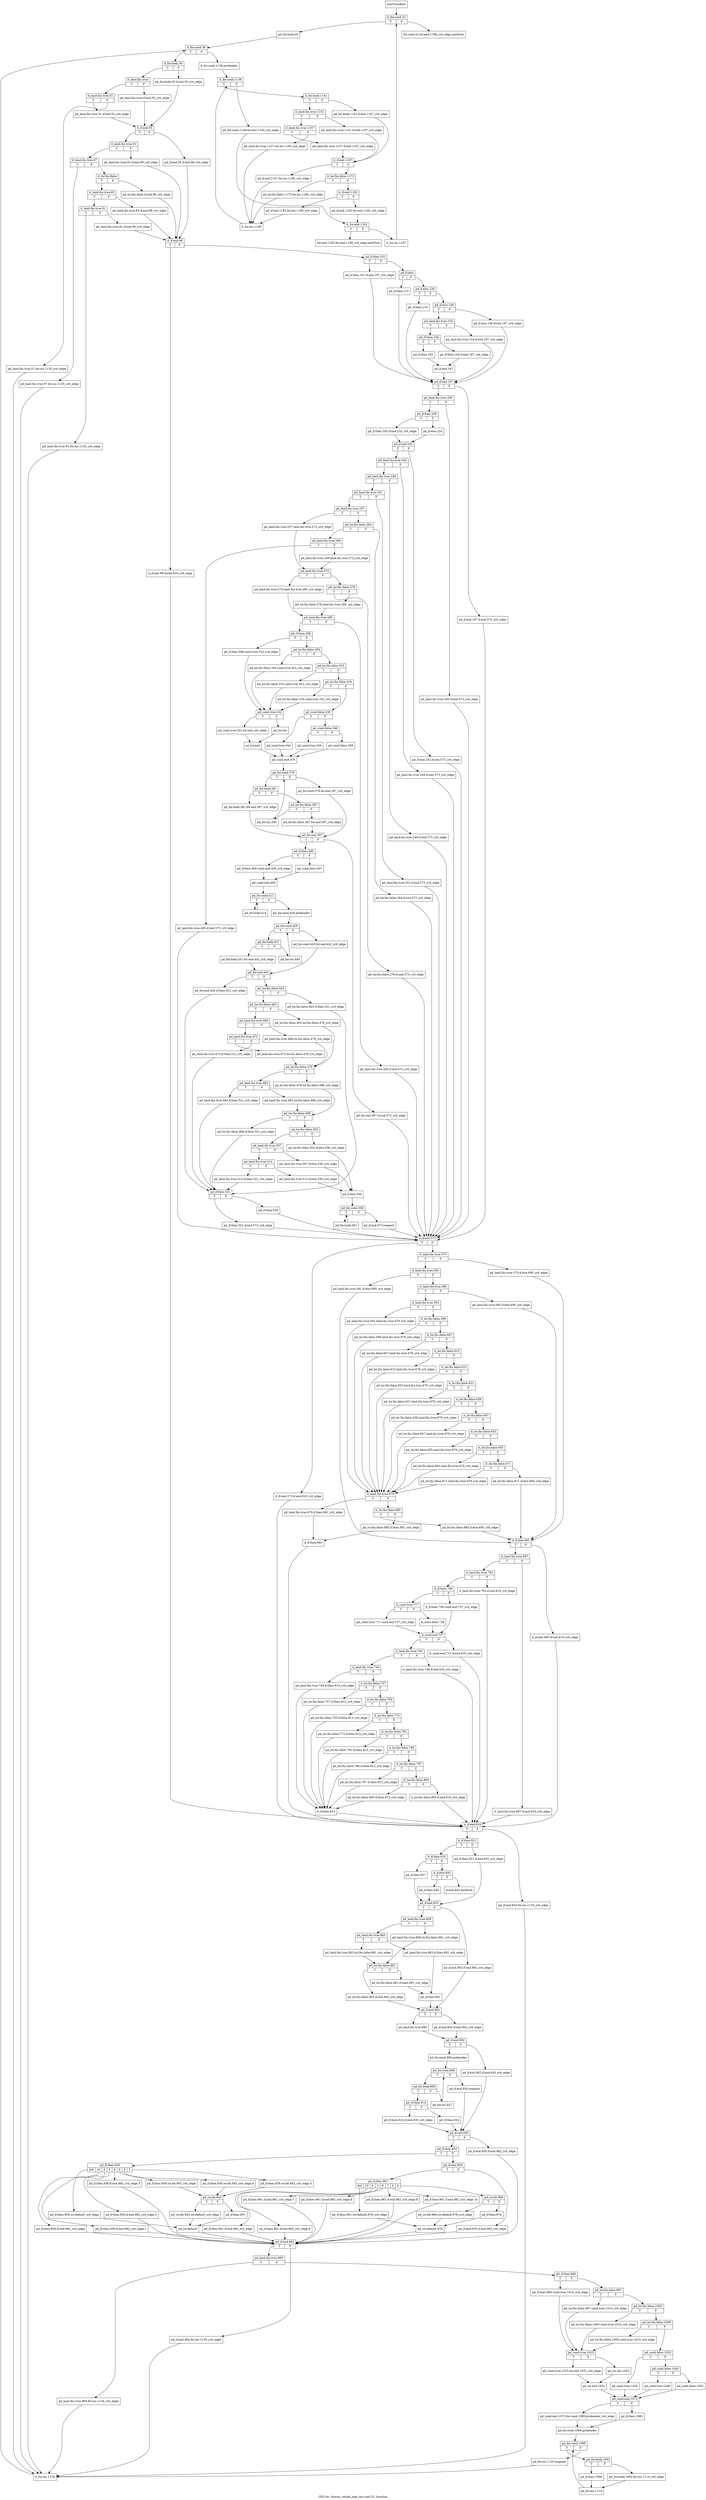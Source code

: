 digraph "CFG for 'choose_reload_regs_for.cond.32' function" {
	label="CFG for 'choose_reload_regs_for.cond.32' function";

	Node0xbece220 [shape=record,label="{newFuncRoot}"];
	Node0xbece220 -> Node0xbecf680;
	Node0xbece270 [shape=record,label="{for.cond.32.for.end.1198_crit_edge.exitStub}"];
	Node0xbecf5e0 [shape=record,label="{for.end.1192.for.end.1198_crit_edge.exitStub}"];
	Node0xbecf630 [shape=record,label="{if.else.852.exitStub}"];
	Node0xbecf680 [shape=record,label="{it_for.cond.32|{<s0>T|<s1>F}}"];
	Node0xbecf680:s0 -> Node0xbecf6d0;
	Node0xbecf680:s1 -> Node0xbece270;
	Node0xbecf6d0 [shape=record,label="{pd_for.body.35}"];
	Node0xbecf6d0 -> Node0xbecf720;
	Node0xbecf720 [shape=record,label="{it_for.cond.36|{<s0>T|<s1>F}}"];
	Node0xbecf720:s0 -> Node0xbecfdb0;
	Node0xbecf720:s1 -> Node0xbecf770;
	Node0xbecf770 [shape=record,label="{it_for.cond.1138.preheader}"];
	Node0xbecf770 -> Node0xbecf7c0;
	Node0xbecf7c0 [shape=record,label="{it_for.cond.1138|{<s0>T|<s1>F}}"];
	Node0xbecf7c0:s0 -> Node0xbecf860;
	Node0xbecf7c0:s1 -> Node0xbecf810;
	Node0xbecf810 [shape=record,label="{pd_for.cond.1138.for.end.1192_crit_edge}"];
	Node0xbecf810 -> Node0xbecfbd0;
	Node0xbecf860 [shape=record,label="{it_for.body.1141|{<s0>T|<s1>F}}"];
	Node0xbecf860:s0 -> Node0xbecf900;
	Node0xbecf860:s1 -> Node0xbecf8b0;
	Node0xbecf8b0 [shape=record,label="{pd_for.body.1141.if.end.1167_crit_edge}"];
	Node0xbecf8b0 -> Node0xbecfa90;
	Node0xbecf900 [shape=record,label="{it_land.lhs.true.1151|{<s0>T|<s1>F}}"];
	Node0xbecf900:s0 -> Node0xbecf9a0;
	Node0xbecf900:s1 -> Node0xbecf950;
	Node0xbecf950 [shape=record,label="{pd_land.lhs.true.1151.if.end.1167_crit_edge}"];
	Node0xbecf950 -> Node0xbecfa90;
	Node0xbecf9a0 [shape=record,label="{it_land.lhs.true.1157|{<s0>T|<s1>F}}"];
	Node0xbecf9a0:s0 -> Node0xbecfa40;
	Node0xbecf9a0:s1 -> Node0xbecf9f0;
	Node0xbecf9f0 [shape=record,label="{pd_land.lhs.true.1157.for.inc.1190_crit_edge}"];
	Node0xbecf9f0 -> Node0xbecfd60;
	Node0xbecfa40 [shape=record,label="{pd_land.lhs.true.1157.if.end.1167_crit_edge}"];
	Node0xbecfa40 -> Node0xbecfa90;
	Node0xbecfa90 [shape=record,label="{it_if.end.1167|{<s0>T|<s1>F}}"];
	Node0xbecfa90:s0 -> Node0xbecfd10;
	Node0xbecfa90:s1 -> Node0xbecfae0;
	Node0xbecfae0 [shape=record,label="{it_lor.lhs.false.1173|{<s0>T|<s1>F}}"];
	Node0xbecfae0:s0 -> Node0xbecfcc0;
	Node0xbecfae0:s1 -> Node0xbecfb30;
	Node0xbecfb30 [shape=record,label="{it_if.end.1182|{<s0>T|<s1>F}}"];
	Node0xbecfb30:s0 -> Node0xbecfc70;
	Node0xbecfb30:s1 -> Node0xbecfb80;
	Node0xbecfb80 [shape=record,label="{pd_if.end.1182.for.end.1192_crit_edge}"];
	Node0xbecfb80 -> Node0xbecfbd0;
	Node0xbecfbd0 [shape=record,label="{it_for.end.1192|{<s0>T|<s1>F}}"];
	Node0xbecfbd0:s0 -> Node0xbecf5e0;
	Node0xbecfbd0:s1 -> Node0xbecfc20;
	Node0xbecfc20 [shape=record,label="{it_for.inc.1197}"];
	Node0xbecfc20 -> Node0xbecf680;
	Node0xbecfc70 [shape=record,label="{pd_if.end.1182.for.inc.1190_crit_edge}"];
	Node0xbecfc70 -> Node0xbecfd60;
	Node0xbecfcc0 [shape=record,label="{pd_lor.lhs.false.1173.for.inc.1190_crit_edge}"];
	Node0xbecfcc0 -> Node0xbecfd60;
	Node0xbecfd10 [shape=record,label="{pd_if.end.1167.for.inc.1190_crit_edge}"];
	Node0xbecfd10 -> Node0xbecfd60;
	Node0xbecfd60 [shape=record,label="{it_for.inc.1190}"];
	Node0xbecfd60 -> Node0xbecf7c0;
	Node0xbecfdb0 [shape=record,label="{it_for.body.39|{<s0>T|<s1>F}}"];
	Node0xbecfdb0:s0 -> Node0xbecfe50;
	Node0xbecfdb0:s1 -> Node0xbecfe00;
	Node0xbecfe00 [shape=record,label="{pd_for.body.39.if.end.55_crit_edge}"];
	Node0xbecfe00 -> Node0xbecffe0;
	Node0xbecfe50 [shape=record,label="{it_land.lhs.true|{<s0>T|<s1>F}}"];
	Node0xbecfe50:s0 -> Node0xbecfef0;
	Node0xbecfe50:s1 -> Node0xbecfea0;
	Node0xbecfea0 [shape=record,label="{pd_land.lhs.true.if.end.55_crit_edge}"];
	Node0xbecfea0 -> Node0xbecffe0;
	Node0xbecfef0 [shape=record,label="{it_land.lhs.true.51|{<s0>T|<s1>F}}"];
	Node0xbecfef0:s0 -> Node0xbecff90;
	Node0xbecfef0:s1 -> Node0xbecff40;
	Node0xbecff40 [shape=record,label="{pd_land.lhs.true.51.for.inc.1135_crit_edge}"];
	Node0xbecff40 -> Node0xbed5b20;
	Node0xbecff90 [shape=record,label="{pd_land.lhs.true.51.if.end.55_crit_edge}"];
	Node0xbecff90 -> Node0xbecffe0;
	Node0xbecffe0 [shape=record,label="{it_if.end.55|{<s0>T|<s1>F}}"];
	Node0xbecffe0:s0 -> Node0xbed0080;
	Node0xbecffe0:s1 -> Node0xbed0030;
	Node0xbed0030 [shape=record,label="{pd_if.end.55.if.end.99_crit_edge}"];
	Node0xbed0030 -> Node0xbed0350;
	Node0xbed0080 [shape=record,label="{it_land.lhs.true.61|{<s0>T|<s1>F}}"];
	Node0xbed0080:s0 -> Node0xbed0120;
	Node0xbed0080:s1 -> Node0xbed00d0;
	Node0xbed00d0 [shape=record,label="{pd_land.lhs.true.61.if.end.99_crit_edge}"];
	Node0xbed00d0 -> Node0xbed0350;
	Node0xbed0120 [shape=record,label="{it_land.lhs.true.67|{<s0>T|<s1>F}}"];
	Node0xbed0120:s0 -> Node0xbed5ad0;
	Node0xbed0120:s1 -> Node0xbed0170;
	Node0xbed0170 [shape=record,label="{it_lor.lhs.false|{<s0>T|<s1>F}}"];
	Node0xbed0170:s0 -> Node0xbed0210;
	Node0xbed0170:s1 -> Node0xbed01c0;
	Node0xbed01c0 [shape=record,label="{pd_lor.lhs.false.if.end.99_crit_edge}"];
	Node0xbed01c0 -> Node0xbed0350;
	Node0xbed0210 [shape=record,label="{it_land.lhs.true.83|{<s0>T|<s1>F}}"];
	Node0xbed0210:s0 -> Node0xbed02b0;
	Node0xbed0210:s1 -> Node0xbed0260;
	Node0xbed0260 [shape=record,label="{pd_land.lhs.true.83.if.end.99_crit_edge}"];
	Node0xbed0260 -> Node0xbed0350;
	Node0xbed02b0 [shape=record,label="{it_land.lhs.true.91|{<s0>T|<s1>F}}"];
	Node0xbed02b0:s0 -> Node0xbed5a80;
	Node0xbed02b0:s1 -> Node0xbed0300;
	Node0xbed0300 [shape=record,label="{pd_land.lhs.true.91.if.end.99_crit_edge}"];
	Node0xbed0300 -> Node0xbed0350;
	Node0xbed0350 [shape=record,label="{it_if.end.99|{<s0>T|<s1>F}}"];
	Node0xbed0350:s0 -> Node0xbed3d20;
	Node0xbed0350:s1 -> Node0xbed03a0;
	Node0xbed03a0 [shape=record,label="{pd_if.then.101|{<s0>T|<s1>F}}"];
	Node0xbed03a0:s0 -> Node0xbed07b0;
	Node0xbed03a0:s1 -> Node0xbed03f0;
	Node0xbed03f0 [shape=record,label="{pd_if.else|{<s0>T|<s1>F}}"];
	Node0xbed03f0:s0 -> Node0xbed0760;
	Node0xbed03f0:s1 -> Node0xbed0440;
	Node0xbed0440 [shape=record,label="{pd_if.else.126|{<s0>T|<s1>F}}"];
	Node0xbed0440:s0 -> Node0xbed0710;
	Node0xbed0440:s1 -> Node0xbed0490;
	Node0xbed0490 [shape=record,label="{pd_if.else.146|{<s0>T|<s1>F}}"];
	Node0xbed0490:s0 -> Node0xbed0530;
	Node0xbed0490:s1 -> Node0xbed04e0;
	Node0xbed04e0 [shape=record,label="{pd_if.else.146.if.end.197_crit_edge}"];
	Node0xbed04e0 -> Node0xbed0800;
	Node0xbed0530 [shape=record,label="{pd_land.lhs.true.154|{<s0>T|<s1>F}}"];
	Node0xbed0530:s0 -> Node0xbed05d0;
	Node0xbed0530:s1 -> Node0xbed0580;
	Node0xbed0580 [shape=record,label="{pd_land.lhs.true.154.if.end.197_crit_edge}"];
	Node0xbed0580 -> Node0xbed0800;
	Node0xbed05d0 [shape=record,label="{pd_if.then.164|{<s0>T|<s1>F}}"];
	Node0xbed05d0:s0 -> Node0xbed0670;
	Node0xbed05d0:s1 -> Node0xbed0620;
	Node0xbed0620 [shape=record,label="{pd_if.then.164.if.end.187_crit_edge}"];
	Node0xbed0620 -> Node0xbed06c0;
	Node0xbed0670 [shape=record,label="{pd_if.then.182}"];
	Node0xbed0670 -> Node0xbed06c0;
	Node0xbed06c0 [shape=record,label="{pd_if.end.187}"];
	Node0xbed06c0 -> Node0xbed0800;
	Node0xbed0710 [shape=record,label="{pd_if.then.133}"];
	Node0xbed0710 -> Node0xbed0800;
	Node0xbed0760 [shape=record,label="{pd_if.then.115}"];
	Node0xbed0760 -> Node0xbed0800;
	Node0xbed07b0 [shape=record,label="{pd_if.then.101.if.end.197_crit_edge}"];
	Node0xbed07b0 -> Node0xbed0800;
	Node0xbed0800 [shape=record,label="{pd_if.end.197|{<s0>T|<s1>F}}"];
	Node0xbed0800:s0 -> Node0xbed08a0;
	Node0xbed0800:s1 -> Node0xbed0850;
	Node0xbed0850 [shape=record,label="{pd_if.end.197.if.end.573_crit_edge}"];
	Node0xbed0850 -> Node0xbed26f0;
	Node0xbed08a0 [shape=record,label="{pd_land.lhs.true.200|{<s0>T|<s1>F}}"];
	Node0xbed08a0:s0 -> Node0xbed0940;
	Node0xbed08a0:s1 -> Node0xbed08f0;
	Node0xbed08f0 [shape=record,label="{pd_land.lhs.true.200.if.end.573_crit_edge}"];
	Node0xbed08f0 -> Node0xbed26f0;
	Node0xbed0940 [shape=record,label="{pd_if.then.205|{<s0>T|<s1>F}}"];
	Node0xbed0940:s0 -> Node0xbed09e0;
	Node0xbed0940:s1 -> Node0xbed0990;
	Node0xbed0990 [shape=record,label="{pd_if.else.224}"];
	Node0xbed0990 -> Node0xbed0a30;
	Node0xbed09e0 [shape=record,label="{pd_if.then.205.if.end.232_crit_edge}"];
	Node0xbed09e0 -> Node0xbed0a30;
	Node0xbed0a30 [shape=record,label="{pd_if.end.232|{<s0>T|<s1>F}}"];
	Node0xbed0a30:s0 -> Node0xbed0ad0;
	Node0xbed0a30:s1 -> Node0xbed0a80;
	Node0xbed0a80 [shape=record,label="{pd_if.end.232.if.end.573_crit_edge}"];
	Node0xbed0a80 -> Node0xbed26f0;
	Node0xbed0ad0 [shape=record,label="{pd_land.lhs.true.244|{<s0>T|<s1>F}}"];
	Node0xbed0ad0:s0 -> Node0xbed0b70;
	Node0xbed0ad0:s1 -> Node0xbed0b20;
	Node0xbed0b20 [shape=record,label="{pd_land.lhs.true.244.if.end.573_crit_edge}"];
	Node0xbed0b20 -> Node0xbed26f0;
	Node0xbed0b70 [shape=record,label="{pd_land.lhs.true.249|{<s0>T|<s1>F}}"];
	Node0xbed0b70:s0 -> Node0xbed0c10;
	Node0xbed0b70:s1 -> Node0xbed0bc0;
	Node0xbed0bc0 [shape=record,label="{pd_land.lhs.true.249.if.end.573_crit_edge}"];
	Node0xbed0bc0 -> Node0xbed26f0;
	Node0xbed0c10 [shape=record,label="{pd_land.lhs.true.251|{<s0>T|<s1>F}}"];
	Node0xbed0c10:s0 -> Node0xbed0cb0;
	Node0xbed0c10:s1 -> Node0xbed0c60;
	Node0xbed0c60 [shape=record,label="{pd_land.lhs.true.251.if.end.573_crit_edge}"];
	Node0xbed0c60 -> Node0xbed26f0;
	Node0xbed0cb0 [shape=record,label="{pd_land.lhs.true.257|{<s0>T|<s1>F}}"];
	Node0xbed0cb0:s0 -> Node0xbed0e90;
	Node0xbed0cb0:s1 -> Node0xbed0d00;
	Node0xbed0d00 [shape=record,label="{pd_lor.lhs.false.264|{<s0>T|<s1>F}}"];
	Node0xbed0d00:s0 -> Node0xbed0da0;
	Node0xbed0d00:s1 -> Node0xbed0d50;
	Node0xbed0d50 [shape=record,label="{pd_lor.lhs.false.264.if.end.573_crit_edge}"];
	Node0xbed0d50 -> Node0xbed26f0;
	Node0xbed0da0 [shape=record,label="{pd_land.lhs.true.269|{<s0>T|<s1>F}}"];
	Node0xbed0da0:s0 -> Node0xbed0e40;
	Node0xbed0da0:s1 -> Node0xbed0df0;
	Node0xbed0df0 [shape=record,label="{pd_land.lhs.true.269.land.lhs.true.272_crit_edge}"];
	Node0xbed0df0 -> Node0xbed0ee0;
	Node0xbed0e40 [shape=record,label="{pd_land.lhs.true.269.if.end.573_crit_edge}"];
	Node0xbed0e40 -> Node0xbed26f0;
	Node0xbed0e90 [shape=record,label="{pd_land.lhs.true.257.land.lhs.true.272_crit_edge}"];
	Node0xbed0e90 -> Node0xbed0ee0;
	Node0xbed0ee0 [shape=record,label="{pd_land.lhs.true.272|{<s0>T|<s1>F}}"];
	Node0xbed0ee0:s0 -> Node0xbed1020;
	Node0xbed0ee0:s1 -> Node0xbed0f30;
	Node0xbed0f30 [shape=record,label="{pd_lor.lhs.false.278|{<s0>T|<s1>F}}"];
	Node0xbed0f30:s0 -> Node0xbed0fd0;
	Node0xbed0f30:s1 -> Node0xbed0f80;
	Node0xbed0f80 [shape=record,label="{pd_lor.lhs.false.278.land.lhs.true.285_crit_edge}"];
	Node0xbed0f80 -> Node0xbed1070;
	Node0xbed0fd0 [shape=record,label="{pd_lor.lhs.false.278.if.end.573_crit_edge}"];
	Node0xbed0fd0 -> Node0xbed26f0;
	Node0xbed1020 [shape=record,label="{pd_land.lhs.true.272.land.lhs.true.285_crit_edge}"];
	Node0xbed1020 -> Node0xbed1070;
	Node0xbed1070 [shape=record,label="{pd_land.lhs.true.285|{<s0>T|<s1>F}}"];
	Node0xbed1070:s0 -> Node0xbed1110;
	Node0xbed1070:s1 -> Node0xbed10c0;
	Node0xbed10c0 [shape=record,label="{pd_land.lhs.true.285.if.end.573_crit_edge}"];
	Node0xbed10c0 -> Node0xbed26f0;
	Node0xbed1110 [shape=record,label="{pd_if.then.298|{<s0>T|<s1>F}}"];
	Node0xbed1110:s0 -> Node0xbed14d0;
	Node0xbed1110:s1 -> Node0xbed1160;
	Node0xbed1160 [shape=record,label="{pd_lor.lhs.false.304|{<s0>T|<s1>F}}"];
	Node0xbed1160:s0 -> Node0xbed1480;
	Node0xbed1160:s1 -> Node0xbed11b0;
	Node0xbed11b0 [shape=record,label="{pd_lor.lhs.false.310|{<s0>T|<s1>F}}"];
	Node0xbed11b0:s0 -> Node0xbed1430;
	Node0xbed11b0:s1 -> Node0xbed1200;
	Node0xbed1200 [shape=record,label="{pd_lor.lhs.false.316|{<s0>T|<s1>F}}"];
	Node0xbed1200:s0 -> Node0xbed13e0;
	Node0xbed1200:s1 -> Node0xbed1250;
	Node0xbed1250 [shape=record,label="{pd_cond.false.338|{<s0>T|<s1>F}}"];
	Node0xbed1250:s0 -> Node0xbed1390;
	Node0xbed1250:s1 -> Node0xbed12a0;
	Node0xbed12a0 [shape=record,label="{pd_cond.false.348|{<s0>T|<s1>F}}"];
	Node0xbed12a0:s0 -> Node0xbed1340;
	Node0xbed12a0:s1 -> Node0xbed12f0;
	Node0xbed12f0 [shape=record,label="{pd_cond.false.358}"];
	Node0xbed12f0 -> Node0xbed1660;
	Node0xbed1340 [shape=record,label="{pd_cond.true.354}"];
	Node0xbed1340 -> Node0xbed1660;
	Node0xbed1390 [shape=record,label="{pd_cond.true.344}"];
	Node0xbed1390 -> Node0xbed1660;
	Node0xbed13e0 [shape=record,label="{pd_lor.lhs.false.316.cond.true.322_crit_edge}"];
	Node0xbed13e0 -> Node0xbed1520;
	Node0xbed1430 [shape=record,label="{pd_lor.lhs.false.310.cond.true.322_crit_edge}"];
	Node0xbed1430 -> Node0xbed1520;
	Node0xbed1480 [shape=record,label="{pd_lor.lhs.false.304.cond.true.322_crit_edge}"];
	Node0xbed1480 -> Node0xbed1520;
	Node0xbed14d0 [shape=record,label="{pd_if.then.298.cond.true.322_crit_edge}"];
	Node0xbed14d0 -> Node0xbed1520;
	Node0xbed1520 [shape=record,label="{pd_cond.true.322|{<s0>T|<s1>F}}"];
	Node0xbed1520:s0 -> Node0xbed15c0;
	Node0xbed1520:s1 -> Node0xbed1570;
	Node0xbed1570 [shape=record,label="{pd_lor.rhs}"];
	Node0xbed1570 -> Node0xbed1610;
	Node0xbed15c0 [shape=record,label="{pd_cond.true.322.lor.end_crit_edge}"];
	Node0xbed15c0 -> Node0xbed1610;
	Node0xbed1610 [shape=record,label="{pd_lor.end}"];
	Node0xbed1610 -> Node0xbed1660;
	Node0xbed1660 [shape=record,label="{pd_cond.end.376}"];
	Node0xbed1660 -> Node0xbed16b0;
	Node0xbed16b0 [shape=record,label="{pd_for.cond.378|{<s0>T|<s1>F}}"];
	Node0xbed16b0:s0 -> Node0xbed1750;
	Node0xbed16b0:s1 -> Node0xbed1700;
	Node0xbed1700 [shape=record,label="{pd_for.cond.378.for.end.397_crit_edge}"];
	Node0xbed1700 -> Node0xbed18e0;
	Node0xbed1750 [shape=record,label="{pd_for.body.381|{<s0>T|<s1>F}}"];
	Node0xbed1750:s0 -> Node0xbed1890;
	Node0xbed1750:s1 -> Node0xbed17a0;
	Node0xbed17a0 [shape=record,label="{pd_lor.lhs.false.387|{<s0>T|<s1>F}}"];
	Node0xbed17a0:s0 -> Node0xbed1840;
	Node0xbed17a0:s1 -> Node0xbed17f0;
	Node0xbed17f0 [shape=record,label="{pd_lor.lhs.false.387.for.end.397_crit_edge}"];
	Node0xbed17f0 -> Node0xbed18e0;
	Node0xbed1840 [shape=record,label="{pd_for.inc.395}"];
	Node0xbed1840 -> Node0xbed16b0;
	Node0xbed1890 [shape=record,label="{pd_for.body.381.for.end.397_crit_edge}"];
	Node0xbed1890 -> Node0xbed18e0;
	Node0xbed18e0 [shape=record,label="{pd_for.end.397|{<s0>T|<s1>F}}"];
	Node0xbed18e0:s0 -> Node0xbed1980;
	Node0xbed18e0:s1 -> Node0xbed1930;
	Node0xbed1930 [shape=record,label="{pd_for.end.397.if.end.573_crit_edge}"];
	Node0xbed1930 -> Node0xbed26f0;
	Node0xbed1980 [shape=record,label="{pd_if.then.400|{<s0>T|<s1>F}}"];
	Node0xbed1980:s0 -> Node0xbed1a20;
	Node0xbed1980:s1 -> Node0xbed19d0;
	Node0xbed19d0 [shape=record,label="{pd_cond.false.407}"];
	Node0xbed19d0 -> Node0xbed1a70;
	Node0xbed1a20 [shape=record,label="{pd_if.then.400.cond.end.409_crit_edge}"];
	Node0xbed1a20 -> Node0xbed1a70;
	Node0xbed1a70 [shape=record,label="{pd_cond.end.409}"];
	Node0xbed1a70 -> Node0xbed1ac0;
	Node0xbed1ac0 [shape=record,label="{pd_for.cond.411|{<s0>T|<s1>F}}"];
	Node0xbed1ac0:s0 -> Node0xbed3cd0;
	Node0xbed1ac0:s1 -> Node0xbed1b10;
	Node0xbed1b10 [shape=record,label="{pd_for.cond.428.preheader}"];
	Node0xbed1b10 -> Node0xbed1b60;
	Node0xbed1b60 [shape=record,label="{pd_for.cond.428|{<s0>T|<s1>F}}"];
	Node0xbed1b60:s0 -> Node0xbed1c00;
	Node0xbed1b60:s1 -> Node0xbed1bb0;
	Node0xbed1bb0 [shape=record,label="{pd_for.cond.428.for.end.442_crit_edge}"];
	Node0xbed1bb0 -> Node0xbed1cf0;
	Node0xbed1c00 [shape=record,label="{pd_for.body.431|{<s0>T|<s1>F}}"];
	Node0xbed1c00:s0 -> Node0xbed1ca0;
	Node0xbed1c00:s1 -> Node0xbed1c50;
	Node0xbed1c50 [shape=record,label="{pd_for.inc.440}"];
	Node0xbed1c50 -> Node0xbed1b60;
	Node0xbed1ca0 [shape=record,label="{pd_for.body.431.for.end.442_crit_edge}"];
	Node0xbed1ca0 -> Node0xbed1cf0;
	Node0xbed1cf0 [shape=record,label="{pd_for.end.442|{<s0>T|<s1>F}}"];
	Node0xbed1cf0:s0 -> Node0xbed25b0;
	Node0xbed1cf0:s1 -> Node0xbed1d40;
	Node0xbed1d40 [shape=record,label="{pd_lor.lhs.false.445|{<s0>T|<s1>F}}"];
	Node0xbed1d40:s0 -> Node0xbed1de0;
	Node0xbed1d40:s1 -> Node0xbed1d90;
	Node0xbed1d90 [shape=record,label="{pd_lor.lhs.false.445.if.then.521_crit_edge}"];
	Node0xbed1d90 -> Node0xbed2600;
	Node0xbed1de0 [shape=record,label="{pd_lor.lhs.false.463|{<s0>T|<s1>F}}"];
	Node0xbed1de0:s0 -> Node0xbed1e80;
	Node0xbed1de0:s1 -> Node0xbed1e30;
	Node0xbed1e30 [shape=record,label="{pd_lor.lhs.false.463.lor.lhs.false.478_crit_edge}"];
	Node0xbed1e30 -> Node0xbed2010;
	Node0xbed1e80 [shape=record,label="{pd_land.lhs.true.468|{<s0>T|<s1>F}}"];
	Node0xbed1e80:s0 -> Node0xbed1f20;
	Node0xbed1e80:s1 -> Node0xbed1ed0;
	Node0xbed1ed0 [shape=record,label="{pd_land.lhs.true.468.lor.lhs.false.478_crit_edge}"];
	Node0xbed1ed0 -> Node0xbed2010;
	Node0xbed1f20 [shape=record,label="{pd_land.lhs.true.473|{<s0>T|<s1>F}}"];
	Node0xbed1f20:s0 -> Node0xbed1fc0;
	Node0xbed1f20:s1 -> Node0xbed1f70;
	Node0xbed1f70 [shape=record,label="{pd_land.lhs.true.473.if.then.521_crit_edge}"];
	Node0xbed1f70 -> Node0xbed2600;
	Node0xbed1fc0 [shape=record,label="{pd_land.lhs.true.473.lor.lhs.false.478_crit_edge}"];
	Node0xbed1fc0 -> Node0xbed2010;
	Node0xbed2010 [shape=record,label="{pd_lor.lhs.false.478|{<s0>T|<s1>F}}"];
	Node0xbed2010:s0 -> Node0xbed20b0;
	Node0xbed2010:s1 -> Node0xbed2060;
	Node0xbed2060 [shape=record,label="{pd_lor.lhs.false.478.lor.lhs.false.488_crit_edge}"];
	Node0xbed2060 -> Node0xbed2150;
	Node0xbed20b0 [shape=record,label="{pd_land.lhs.true.483|{<s0>T|<s1>F}}"];
	Node0xbed20b0:s0 -> Node0xbed2560;
	Node0xbed20b0:s1 -> Node0xbed2100;
	Node0xbed2100 [shape=record,label="{pd_land.lhs.true.483.lor.lhs.false.488_crit_edge}"];
	Node0xbed2100 -> Node0xbed2150;
	Node0xbed2150 [shape=record,label="{pd_lor.lhs.false.488|{<s0>T|<s1>F}}"];
	Node0xbed2150:s0 -> Node0xbed2510;
	Node0xbed2150:s1 -> Node0xbed21a0;
	Node0xbed21a0 [shape=record,label="{pd_lor.lhs.false.502|{<s0>T|<s1>F}}"];
	Node0xbed21a0:s0 -> Node0xbed2240;
	Node0xbed21a0:s1 -> Node0xbed21f0;
	Node0xbed21f0 [shape=record,label="{pd_lor.lhs.false.502.if.else.536_crit_edge}"];
	Node0xbed21f0 -> Node0xbed2380;
	Node0xbed2240 [shape=record,label="{pd_land.lhs.true.507|{<s0>T|<s1>F}}"];
	Node0xbed2240:s0 -> Node0xbed22e0;
	Node0xbed2240:s1 -> Node0xbed2290;
	Node0xbed2290 [shape=record,label="{pd_land.lhs.true.507.if.else.536_crit_edge}"];
	Node0xbed2290 -> Node0xbed2380;
	Node0xbed22e0 [shape=record,label="{pd_land.lhs.true.512|{<s0>T|<s1>F}}"];
	Node0xbed22e0:s0 -> Node0xbed24c0;
	Node0xbed22e0:s1 -> Node0xbed2330;
	Node0xbed2330 [shape=record,label="{pd_land.lhs.true.512.if.else.536_crit_edge}"];
	Node0xbed2330 -> Node0xbed2380;
	Node0xbed2380 [shape=record,label="{pd_if.else.536}"];
	Node0xbed2380 -> Node0xbed23d0;
	Node0xbed23d0 [shape=record,label="{pd_for.cond.558|{<s0>T|<s1>F}}"];
	Node0xbed23d0:s0 -> Node0xbed2470;
	Node0xbed23d0:s1 -> Node0xbed2420;
	Node0xbed2420 [shape=record,label="{pd_if.end.573.loopexit}"];
	Node0xbed2420 -> Node0xbed26f0;
	Node0xbed2470 [shape=record,label="{pd_for.body.561}"];
	Node0xbed2470 -> Node0xbed23d0;
	Node0xbed24c0 [shape=record,label="{pd_land.lhs.true.512.if.then.521_crit_edge}"];
	Node0xbed24c0 -> Node0xbed2600;
	Node0xbed2510 [shape=record,label="{pd_lor.lhs.false.488.if.then.521_crit_edge}"];
	Node0xbed2510 -> Node0xbed2600;
	Node0xbed2560 [shape=record,label="{pd_land.lhs.true.483.if.then.521_crit_edge}"];
	Node0xbed2560 -> Node0xbed2600;
	Node0xbed25b0 [shape=record,label="{pd_for.end.442.if.then.521_crit_edge}"];
	Node0xbed25b0 -> Node0xbed2600;
	Node0xbed2600 [shape=record,label="{pd_if.then.521|{<s0>T|<s1>F}}"];
	Node0xbed2600:s0 -> Node0xbed26a0;
	Node0xbed2600:s1 -> Node0xbed2650;
	Node0xbed2650 [shape=record,label="{pd_if.then.528}"];
	Node0xbed2650 -> Node0xbed26f0;
	Node0xbed26a0 [shape=record,label="{pd_if.then.521.if.end.573_crit_edge}"];
	Node0xbed26a0 -> Node0xbed26f0;
	Node0xbed26f0 [shape=record,label="{it_if.end.573|{<s0>T|<s1>F}}"];
	Node0xbed26f0:s0 -> Node0xbed3c80;
	Node0xbed26f0:s1 -> Node0xbed2740;
	Node0xbed2740 [shape=record,label="{it_land.lhs.true.575|{<s0>T|<s1>F}}"];
	Node0xbed2740:s0 -> Node0xbed27e0;
	Node0xbed2740:s1 -> Node0xbed2790;
	Node0xbed2790 [shape=record,label="{pd_land.lhs.true.575.if.else.695_crit_edge}"];
	Node0xbed2790 -> Node0xbed3230;
	Node0xbed27e0 [shape=record,label="{it_land.lhs.true.581|{<s0>T|<s1>F}}"];
	Node0xbed27e0:s0 -> Node0xbed31e0;
	Node0xbed27e0:s1 -> Node0xbed2830;
	Node0xbed2830 [shape=record,label="{it_land.lhs.true.585|{<s0>T|<s1>F}}"];
	Node0xbed2830:s0 -> Node0xbed28d0;
	Node0xbed2830:s1 -> Node0xbed2880;
	Node0xbed2880 [shape=record,label="{pd_land.lhs.true.585.if.else.695_crit_edge}"];
	Node0xbed2880 -> Node0xbed3230;
	Node0xbed28d0 [shape=record,label="{it_land.lhs.true.591|{<s0>T|<s1>F}}"];
	Node0xbed28d0:s0 -> Node0xbed2fb0;
	Node0xbed28d0:s1 -> Node0xbed2920;
	Node0xbed2920 [shape=record,label="{it_lor.lhs.false.599|{<s0>T|<s1>F}}"];
	Node0xbed2920:s0 -> Node0xbed2f60;
	Node0xbed2920:s1 -> Node0xbed2970;
	Node0xbed2970 [shape=record,label="{it_lor.lhs.false.607|{<s0>T|<s1>F}}"];
	Node0xbed2970:s0 -> Node0xbed2f10;
	Node0xbed2970:s1 -> Node0xbed29c0;
	Node0xbed29c0 [shape=record,label="{it_lor.lhs.false.615|{<s0>T|<s1>F}}"];
	Node0xbed29c0:s0 -> Node0xbed2ec0;
	Node0xbed29c0:s1 -> Node0xbed2a10;
	Node0xbed2a10 [shape=record,label="{it_lor.lhs.false.623|{<s0>T|<s1>F}}"];
	Node0xbed2a10:s0 -> Node0xbed2e70;
	Node0xbed2a10:s1 -> Node0xbed2a60;
	Node0xbed2a60 [shape=record,label="{it_lor.lhs.false.631|{<s0>T|<s1>F}}"];
	Node0xbed2a60:s0 -> Node0xbed2e20;
	Node0xbed2a60:s1 -> Node0xbed2ab0;
	Node0xbed2ab0 [shape=record,label="{it_lor.lhs.false.639|{<s0>T|<s1>F}}"];
	Node0xbed2ab0:s0 -> Node0xbed2dd0;
	Node0xbed2ab0:s1 -> Node0xbed2b00;
	Node0xbed2b00 [shape=record,label="{it_lor.lhs.false.647|{<s0>T|<s1>F}}"];
	Node0xbed2b00:s0 -> Node0xbed2d80;
	Node0xbed2b00:s1 -> Node0xbed2b50;
	Node0xbed2b50 [shape=record,label="{it_lor.lhs.false.655|{<s0>T|<s1>F}}"];
	Node0xbed2b50:s0 -> Node0xbed2d30;
	Node0xbed2b50:s1 -> Node0xbed2ba0;
	Node0xbed2ba0 [shape=record,label="{it_lor.lhs.false.663|{<s0>T|<s1>F}}"];
	Node0xbed2ba0:s0 -> Node0xbed2ce0;
	Node0xbed2ba0:s1 -> Node0xbed2bf0;
	Node0xbed2bf0 [shape=record,label="{it_lor.lhs.false.671|{<s0>T|<s1>F}}"];
	Node0xbed2bf0:s0 -> Node0xbed2c90;
	Node0xbed2bf0:s1 -> Node0xbed2c40;
	Node0xbed2c40 [shape=record,label="{pd_lor.lhs.false.671.if.else.695_crit_edge}"];
	Node0xbed2c40 -> Node0xbed3230;
	Node0xbed2c90 [shape=record,label="{pd_lor.lhs.false.671.land.lhs.true.679_crit_edge}"];
	Node0xbed2c90 -> Node0xbed3000;
	Node0xbed2ce0 [shape=record,label="{pd_lor.lhs.false.663.land.lhs.true.679_crit_edge}"];
	Node0xbed2ce0 -> Node0xbed3000;
	Node0xbed2d30 [shape=record,label="{pd_lor.lhs.false.655.land.lhs.true.679_crit_edge}"];
	Node0xbed2d30 -> Node0xbed3000;
	Node0xbed2d80 [shape=record,label="{pd_lor.lhs.false.647.land.lhs.true.679_crit_edge}"];
	Node0xbed2d80 -> Node0xbed3000;
	Node0xbed2dd0 [shape=record,label="{pd_lor.lhs.false.639.land.lhs.true.679_crit_edge}"];
	Node0xbed2dd0 -> Node0xbed3000;
	Node0xbed2e20 [shape=record,label="{pd_lor.lhs.false.631.land.lhs.true.679_crit_edge}"];
	Node0xbed2e20 -> Node0xbed3000;
	Node0xbed2e70 [shape=record,label="{pd_lor.lhs.false.623.land.lhs.true.679_crit_edge}"];
	Node0xbed2e70 -> Node0xbed3000;
	Node0xbed2ec0 [shape=record,label="{pd_lor.lhs.false.615.land.lhs.true.679_crit_edge}"];
	Node0xbed2ec0 -> Node0xbed3000;
	Node0xbed2f10 [shape=record,label="{pd_lor.lhs.false.607.land.lhs.true.679_crit_edge}"];
	Node0xbed2f10 -> Node0xbed3000;
	Node0xbed2f60 [shape=record,label="{pd_lor.lhs.false.599.land.lhs.true.679_crit_edge}"];
	Node0xbed2f60 -> Node0xbed3000;
	Node0xbed2fb0 [shape=record,label="{pd_land.lhs.true.591.land.lhs.true.679_crit_edge}"];
	Node0xbed2fb0 -> Node0xbed3000;
	Node0xbed3000 [shape=record,label="{it_land.lhs.true.679|{<s0>T|<s1>F}}"];
	Node0xbed3000:s0 -> Node0xbed3140;
	Node0xbed3000:s1 -> Node0xbed3050;
	Node0xbed3050 [shape=record,label="{it_lor.lhs.false.685|{<s0>T|<s1>F}}"];
	Node0xbed3050:s0 -> Node0xbed30f0;
	Node0xbed3050:s1 -> Node0xbed30a0;
	Node0xbed30a0 [shape=record,label="{pd_lor.lhs.false.685.if.then.691_crit_edge}"];
	Node0xbed30a0 -> Node0xbed3190;
	Node0xbed30f0 [shape=record,label="{pd_lor.lhs.false.685.if.else.695_crit_edge}"];
	Node0xbed30f0 -> Node0xbed3230;
	Node0xbed3140 [shape=record,label="{pd_land.lhs.true.679.if.then.691_crit_edge}"];
	Node0xbed3140 -> Node0xbed3190;
	Node0xbed3190 [shape=record,label="{it_if.then.691}"];
	Node0xbed3190 -> Node0xbed3d70;
	Node0xbed31e0 [shape=record,label="{pd_land.lhs.true.581.if.else.695_crit_edge}"];
	Node0xbed31e0 -> Node0xbed3230;
	Node0xbed3230 [shape=record,label="{it_if.else.695|{<s0>T|<s1>F}}"];
	Node0xbed3230:s0 -> Node0xbed32d0;
	Node0xbed3230:s1 -> Node0xbed3280;
	Node0xbed3280 [shape=record,label="{it_if.else.695.if.end.819_crit_edge}"];
	Node0xbed3280 -> Node0xbed3d70;
	Node0xbed32d0 [shape=record,label="{it_land.lhs.true.697|{<s0>T|<s1>F}}"];
	Node0xbed32d0:s0 -> Node0xbed3370;
	Node0xbed32d0:s1 -> Node0xbed3320;
	Node0xbed3320 [shape=record,label="{it_land.lhs.true.697.if.end.819_crit_edge}"];
	Node0xbed3320 -> Node0xbed3d70;
	Node0xbed3370 [shape=record,label="{it_land.lhs.true.703|{<s0>T|<s1>F}}"];
	Node0xbed3370:s0 -> Node0xbed3410;
	Node0xbed3370:s1 -> Node0xbed33c0;
	Node0xbed33c0 [shape=record,label="{it_land.lhs.true.703.if.end.819_crit_edge}"];
	Node0xbed33c0 -> Node0xbed3d70;
	Node0xbed3410 [shape=record,label="{it_if.then.709|{<s0>T|<s1>F}}"];
	Node0xbed3410:s0 -> Node0xbed34b0;
	Node0xbed3410:s1 -> Node0xbed3460;
	Node0xbed3460 [shape=record,label="{it_if.then.709.cond.end.737_crit_edge}"];
	Node0xbed3460 -> Node0xbed35a0;
	Node0xbed34b0 [shape=record,label="{it_cond.true.717|{<s0>T|<s1>F}}"];
	Node0xbed34b0:s0 -> Node0xbed3550;
	Node0xbed34b0:s1 -> Node0xbed3500;
	Node0xbed3500 [shape=record,label="{it_cond.false.729}"];
	Node0xbed3500 -> Node0xbed35a0;
	Node0xbed3550 [shape=record,label="{pd_cond.true.717.cond.end.737_crit_edge}"];
	Node0xbed3550 -> Node0xbed35a0;
	Node0xbed35a0 [shape=record,label="{it_cond.end.737|{<s0>T|<s1>F}}"];
	Node0xbed35a0:s0 -> Node0xbed3640;
	Node0xbed35a0:s1 -> Node0xbed35f0;
	Node0xbed35f0 [shape=record,label="{it_cond.end.737.if.end.819_crit_edge}"];
	Node0xbed35f0 -> Node0xbed3d70;
	Node0xbed3640 [shape=record,label="{it_land.lhs.true.740|{<s0>T|<s1>F}}"];
	Node0xbed3640:s0 -> Node0xbed36e0;
	Node0xbed3640:s1 -> Node0xbed3690;
	Node0xbed3690 [shape=record,label="{it_land.lhs.true.740.if.end.819_crit_edge}"];
	Node0xbed3690 -> Node0xbed3d70;
	Node0xbed36e0 [shape=record,label="{it_land.lhs.true.749|{<s0>T|<s1>F}}"];
	Node0xbed36e0:s0 -> Node0xbed3be0;
	Node0xbed36e0:s1 -> Node0xbed3730;
	Node0xbed3730 [shape=record,label="{it_lor.lhs.false.757|{<s0>T|<s1>F}}"];
	Node0xbed3730:s0 -> Node0xbed3b90;
	Node0xbed3730:s1 -> Node0xbed3780;
	Node0xbed3780 [shape=record,label="{it_lor.lhs.false.765|{<s0>T|<s1>F}}"];
	Node0xbed3780:s0 -> Node0xbed3b40;
	Node0xbed3780:s1 -> Node0xbed37d0;
	Node0xbed37d0 [shape=record,label="{it_lor.lhs.false.773|{<s0>T|<s1>F}}"];
	Node0xbed37d0:s0 -> Node0xbed3af0;
	Node0xbed37d0:s1 -> Node0xbed3820;
	Node0xbed3820 [shape=record,label="{it_lor.lhs.false.781|{<s0>T|<s1>F}}"];
	Node0xbed3820:s0 -> Node0xbed3aa0;
	Node0xbed3820:s1 -> Node0xbed3870;
	Node0xbed3870 [shape=record,label="{it_lor.lhs.false.789|{<s0>T|<s1>F}}"];
	Node0xbed3870:s0 -> Node0xbed3a50;
	Node0xbed3870:s1 -> Node0xbed38c0;
	Node0xbed38c0 [shape=record,label="{it_lor.lhs.false.797|{<s0>T|<s1>F}}"];
	Node0xbed38c0:s0 -> Node0xbed3a00;
	Node0xbed38c0:s1 -> Node0xbed3910;
	Node0xbed3910 [shape=record,label="{it_lor.lhs.false.805|{<s0>T|<s1>F}}"];
	Node0xbed3910:s0 -> Node0xbed39b0;
	Node0xbed3910:s1 -> Node0xbed3960;
	Node0xbed3960 [shape=record,label="{it_lor.lhs.false.805.if.end.819_crit_edge}"];
	Node0xbed3960 -> Node0xbed3d70;
	Node0xbed39b0 [shape=record,label="{pd_lor.lhs.false.805.if.then.813_crit_edge}"];
	Node0xbed39b0 -> Node0xbed3c30;
	Node0xbed3a00 [shape=record,label="{pd_lor.lhs.false.797.if.then.813_crit_edge}"];
	Node0xbed3a00 -> Node0xbed3c30;
	Node0xbed3a50 [shape=record,label="{pd_lor.lhs.false.789.if.then.813_crit_edge}"];
	Node0xbed3a50 -> Node0xbed3c30;
	Node0xbed3aa0 [shape=record,label="{pd_lor.lhs.false.781.if.then.813_crit_edge}"];
	Node0xbed3aa0 -> Node0xbed3c30;
	Node0xbed3af0 [shape=record,label="{pd_lor.lhs.false.773.if.then.813_crit_edge}"];
	Node0xbed3af0 -> Node0xbed3c30;
	Node0xbed3b40 [shape=record,label="{pd_lor.lhs.false.765.if.then.813_crit_edge}"];
	Node0xbed3b40 -> Node0xbed3c30;
	Node0xbed3b90 [shape=record,label="{pd_lor.lhs.false.757.if.then.813_crit_edge}"];
	Node0xbed3b90 -> Node0xbed3c30;
	Node0xbed3be0 [shape=record,label="{pd_land.lhs.true.749.if.then.813_crit_edge}"];
	Node0xbed3be0 -> Node0xbed3c30;
	Node0xbed3c30 [shape=record,label="{it_if.then.813}"];
	Node0xbed3c30 -> Node0xbed3d70;
	Node0xbed3c80 [shape=record,label="{it_if.end.573.if.end.819_crit_edge}"];
	Node0xbed3c80 -> Node0xbed3d70;
	Node0xbed3cd0 [shape=record,label="{pd_for.body.414}"];
	Node0xbed3cd0 -> Node0xbed1ac0;
	Node0xbed3d20 [shape=record,label="{it_if.end.99.if.end.819_crit_edge}"];
	Node0xbed3d20 -> Node0xbed3d70;
	Node0xbed3d70 [shape=record,label="{it_if.end.819|{<s0>T|<s1>F}}"];
	Node0xbed3d70:s0 -> Node0xbed3e10;
	Node0xbed3d70:s1 -> Node0xbed3dc0;
	Node0xbed3dc0 [shape=record,label="{pd_if.end.819.for.inc.1135_crit_edge}"];
	Node0xbed3dc0 -> Node0xbed5b20;
	Node0xbed3e10 [shape=record,label="{it_if.then.821|{<s0>T|<s1>F}}"];
	Node0xbed3e10:s0 -> Node0xbed3eb0;
	Node0xbed3e10:s1 -> Node0xbed3e60;
	Node0xbed3e60 [shape=record,label="{pd_if.then.821.if.end.855_crit_edge}"];
	Node0xbed3e60 -> Node0xbed3ff0;
	Node0xbed3eb0 [shape=record,label="{it_if.then.832|{<s0>T|<s1>F}}"];
	Node0xbed3eb0:s0 -> Node0xbed3fa0;
	Node0xbed3eb0:s1 -> Node0xbed3f00;
	Node0xbed3f00 [shape=record,label="{it_if.else.841|{<s0>T|<s1>F}}"];
	Node0xbed3f00:s0 -> Node0xbed3f50;
	Node0xbed3f00:s1 -> Node0xbecf630;
	Node0xbed3f50 [shape=record,label="{pd_if.then.846}"];
	Node0xbed3f50 -> Node0xbed3ff0;
	Node0xbed3fa0 [shape=record,label="{pd_if.then.837}"];
	Node0xbed3fa0 -> Node0xbed3ff0;
	Node0xbed3ff0 [shape=record,label="{pd_if.end.855|{<s0>T|<s1>F}}"];
	Node0xbed3ff0:s0 -> Node0xbed4090;
	Node0xbed3ff0:s1 -> Node0xbed4040;
	Node0xbed4040 [shape=record,label="{pd_if.end.855.if.end.892_crit_edge}"];
	Node0xbed4040 -> Node0xbed4360;
	Node0xbed4090 [shape=record,label="{pd_land.lhs.true.858|{<s0>T|<s1>F}}"];
	Node0xbed4090:s0 -> Node0xbed4130;
	Node0xbed4090:s1 -> Node0xbed40e0;
	Node0xbed40e0 [shape=record,label="{pd_land.lhs.true.858.lor.lhs.false.881_crit_edge}"];
	Node0xbed40e0 -> Node0xbed4220;
	Node0xbed4130 [shape=record,label="{pd_land.lhs.true.863|{<s0>T|<s1>F}}"];
	Node0xbed4130:s0 -> Node0xbed41d0;
	Node0xbed4130:s1 -> Node0xbed4180;
	Node0xbed4180 [shape=record,label="{pd_land.lhs.true.863.if.then.891_crit_edge}"];
	Node0xbed4180 -> Node0xbed42c0;
	Node0xbed41d0 [shape=record,label="{pd_land.lhs.true.863.lor.lhs.false.881_crit_edge}"];
	Node0xbed41d0 -> Node0xbed4220;
	Node0xbed4220 [shape=record,label="{pd_lor.lhs.false.881|{<s0>T|<s1>F}}"];
	Node0xbed4220:s0 -> Node0xbed4310;
	Node0xbed4220:s1 -> Node0xbed4270;
	Node0xbed4270 [shape=record,label="{pd_lor.lhs.false.881.if.then.891_crit_edge}"];
	Node0xbed4270 -> Node0xbed42c0;
	Node0xbed42c0 [shape=record,label="{pd_if.then.891}"];
	Node0xbed42c0 -> Node0xbed4360;
	Node0xbed4310 [shape=record,label="{pd_lor.lhs.false.881.if.end.892_crit_edge}"];
	Node0xbed4310 -> Node0xbed4360;
	Node0xbed4360 [shape=record,label="{pd_if.end.892|{<s0>T|<s1>F}}"];
	Node0xbed4360:s0 -> Node0xbed4400;
	Node0xbed4360:s1 -> Node0xbed43b0;
	Node0xbed43b0 [shape=record,label="{pd_if.end.892.if.end.902_crit_edge}"];
	Node0xbed43b0 -> Node0xbed4450;
	Node0xbed4400 [shape=record,label="{pd_land.lhs.true.895}"];
	Node0xbed4400 -> Node0xbed4450;
	Node0xbed4450 [shape=record,label="{pd_if.end.902|{<s0>T|<s1>F}}"];
	Node0xbed4450:s0 -> Node0xbed44f0;
	Node0xbed4450:s1 -> Node0xbed44a0;
	Node0xbed44a0 [shape=record,label="{pd_if.end.902.if.end.930_crit_edge}"];
	Node0xbed44a0 -> Node0xbed4770;
	Node0xbed44f0 [shape=record,label="{pd_for.cond.906.preheader}"];
	Node0xbed44f0 -> Node0xbed4540;
	Node0xbed4540 [shape=record,label="{pd_for.cond.906|{<s0>T|<s1>F}}"];
	Node0xbed4540:s0 -> Node0xbed45e0;
	Node0xbed4540:s1 -> Node0xbed4590;
	Node0xbed4590 [shape=record,label="{pd_if.end.930.loopexit}"];
	Node0xbed4590 -> Node0xbed4770;
	Node0xbed45e0 [shape=record,label="{pd_for.body.909|{<s0>T|<s1>F}}"];
	Node0xbed45e0:s0 -> Node0xbed4680;
	Node0xbed45e0:s1 -> Node0xbed4630;
	Node0xbed4630 [shape=record,label="{pd_for.inc.927}"];
	Node0xbed4630 -> Node0xbed4540;
	Node0xbed4680 [shape=record,label="{pd_if.then.914|{<s0>T|<s1>F}}"];
	Node0xbed4680:s0 -> Node0xbed4720;
	Node0xbed4680:s1 -> Node0xbed46d0;
	Node0xbed46d0 [shape=record,label="{pd_if.then.922}"];
	Node0xbed46d0 -> Node0xbed4770;
	Node0xbed4720 [shape=record,label="{pd_if.then.914.if.end.930_crit_edge}"];
	Node0xbed4720 -> Node0xbed4770;
	Node0xbed4770 [shape=record,label="{pd_if.end.930|{<s0>T|<s1>F}}"];
	Node0xbed4770:s0 -> Node0xbed4810;
	Node0xbed4770:s1 -> Node0xbed47c0;
	Node0xbed47c0 [shape=record,label="{pd_if.end.930.if.end.982_crit_edge}"];
	Node0xbed47c0 -> Node0xbed50d0;
	Node0xbed4810 [shape=record,label="{pd_if.then.933|{<s0>T|<s1>F}}"];
	Node0xbed4810:s0 -> Node0xbed4cc0;
	Node0xbed4810:s1 -> Node0xbed4860;
	Node0xbed4860 [shape=record,label="{pd_if.else.955|{<s0>T|<s1>F}}"];
	Node0xbed4860:s0 -> Node0xbed4900;
	Node0xbed4860:s1 -> Node0xbed48b0;
	Node0xbed48b0 [shape=record,label="{pd_if.else.955.if.end.982_crit_edge}"];
	Node0xbed48b0 -> Node0xbed50d0;
	Node0xbed4900 [shape=record,label="{pd_if.then.961|{<s0>def|<s1>10|<s2>4|<s3>3|<s4>8|<s5>7|<s6>0|<s7>9}}"];
	Node0xbed4900:s0 -> Node0xbed4c20;
	Node0xbed4900:s1 -> Node0xbed4bd0;
	Node0xbed4900:s2 -> Node0xbed4b80;
	Node0xbed4900:s3 -> Node0xbed4b30;
	Node0xbed4900:s4 -> Node0xbed4ae0;
	Node0xbed4900:s5 -> Node0xbed4a90;
	Node0xbed4900:s6 -> Node0xbed4a40;
	Node0xbed4900:s7 -> Node0xbed4950;
	Node0xbed4950 [shape=record,label="{pd_sw.bb.966|{<s0>T|<s1>F}}"];
	Node0xbed4950:s0 -> Node0xbed49f0;
	Node0xbed4950:s1 -> Node0xbed49a0;
	Node0xbed49a0 [shape=record,label="{pd_if.then.974}"];
	Node0xbed49a0 -> Node0xbed4c70;
	Node0xbed49f0 [shape=record,label="{pd_sw.bb.966.sw.default.978_crit_edge}"];
	Node0xbed49f0 -> Node0xbed4c70;
	Node0xbed4a40 [shape=record,label="{pd_if.then.961.if.end.982_crit_edge.10}"];
	Node0xbed4a40 -> Node0xbed50d0;
	Node0xbed4a90 [shape=record,label="{pd_if.then.961.if.end.982_crit_edge.9}"];
	Node0xbed4a90 -> Node0xbed50d0;
	Node0xbed4ae0 [shape=record,label="{pd_if.then.961.if.end.982_crit_edge.8}"];
	Node0xbed4ae0 -> Node0xbed50d0;
	Node0xbed4b30 [shape=record,label="{pd_if.then.961.if.end.982_crit_edge.7}"];
	Node0xbed4b30 -> Node0xbed50d0;
	Node0xbed4b80 [shape=record,label="{pd_if.then.961.if.end.982_crit_edge.6}"];
	Node0xbed4b80 -> Node0xbed50d0;
	Node0xbed4bd0 [shape=record,label="{pd_if.then.961.if.end.982_crit_edge}"];
	Node0xbed4bd0 -> Node0xbed50d0;
	Node0xbed4c20 [shape=record,label="{pd_if.then.961.sw.default.978_crit_edge}"];
	Node0xbed4c20 -> Node0xbed4c70;
	Node0xbed4c70 [shape=record,label="{pd_sw.default.978}"];
	Node0xbed4c70 -> Node0xbed50d0;
	Node0xbed4cc0 [shape=record,label="{pd_if.then.939|{<s0>def|<s1>10|<s2>4|<s3>3|<s4>8|<s5>9|<s6>0|<s7>7}}"];
	Node0xbed4cc0:s0 -> Node0xbed5030;
	Node0xbed4cc0:s1 -> Node0xbed4fe0;
	Node0xbed4cc0:s2 -> Node0xbed4f90;
	Node0xbed4cc0:s3 -> Node0xbed4f40;
	Node0xbed4cc0:s4 -> Node0xbed4ef0;
	Node0xbed4cc0:s5 -> Node0xbed4db0;
	Node0xbed4cc0:s6 -> Node0xbed4d60;
	Node0xbed4cc0:s7 -> Node0xbed4d10;
	Node0xbed4d10 [shape=record,label="{pd_if.then.939.sw.bb.943_crit_edge.5}"];
	Node0xbed4d10 -> Node0xbed4e00;
	Node0xbed4d60 [shape=record,label="{pd_if.then.939.sw.bb.943_crit_edge.4}"];
	Node0xbed4d60 -> Node0xbed4e00;
	Node0xbed4db0 [shape=record,label="{pd_if.then.939.sw.bb.943_crit_edge}"];
	Node0xbed4db0 -> Node0xbed4e00;
	Node0xbed4e00 [shape=record,label="{pd_sw.bb.943|{<s0>T|<s1>F}}"];
	Node0xbed4e00:s0 -> Node0xbed4ea0;
	Node0xbed4e00:s1 -> Node0xbed4e50;
	Node0xbed4e50 [shape=record,label="{pd_if.then.951}"];
	Node0xbed4e50 -> Node0xbed5080;
	Node0xbed4ea0 [shape=record,label="{pd_sw.bb.943.sw.default_crit_edge}"];
	Node0xbed4ea0 -> Node0xbed5080;
	Node0xbed4ef0 [shape=record,label="{pd_if.then.939.if.end.982_crit_edge.3}"];
	Node0xbed4ef0 -> Node0xbed50d0;
	Node0xbed4f40 [shape=record,label="{pd_if.then.939.if.end.982_crit_edge.2}"];
	Node0xbed4f40 -> Node0xbed50d0;
	Node0xbed4f90 [shape=record,label="{pd_if.then.939.if.end.982_crit_edge.1}"];
	Node0xbed4f90 -> Node0xbed50d0;
	Node0xbed4fe0 [shape=record,label="{pd_if.then.939.if.end.982_crit_edge}"];
	Node0xbed4fe0 -> Node0xbed50d0;
	Node0xbed5030 [shape=record,label="{pd_if.then.939.sw.default_crit_edge}"];
	Node0xbed5030 -> Node0xbed5080;
	Node0xbed5080 [shape=record,label="{pd_sw.default}"];
	Node0xbed5080 -> Node0xbed50d0;
	Node0xbed50d0 [shape=record,label="{pd_if.end.982|{<s0>T|<s1>F}}"];
	Node0xbed50d0:s0 -> Node0xbed5170;
	Node0xbed50d0:s1 -> Node0xbed5120;
	Node0xbed5120 [shape=record,label="{pd_if.end.982.for.inc.1135_crit_edge}"];
	Node0xbed5120 -> Node0xbed5b20;
	Node0xbed5170 [shape=record,label="{pd_land.lhs.true.985|{<s0>T|<s1>F}}"];
	Node0xbed5170:s0 -> Node0xbed5a30;
	Node0xbed5170:s1 -> Node0xbed51c0;
	Node0xbed51c0 [shape=record,label="{pd_if.then.990|{<s0>T|<s1>F}}"];
	Node0xbed51c0:s0 -> Node0xbed5580;
	Node0xbed51c0:s1 -> Node0xbed5210;
	Node0xbed5210 [shape=record,label="{pd_lor.lhs.false.997|{<s0>T|<s1>F}}"];
	Node0xbed5210:s0 -> Node0xbed5530;
	Node0xbed5210:s1 -> Node0xbed5260;
	Node0xbed5260 [shape=record,label="{pd_lor.lhs.false.1003|{<s0>T|<s1>F}}"];
	Node0xbed5260:s0 -> Node0xbed54e0;
	Node0xbed5260:s1 -> Node0xbed52b0;
	Node0xbed52b0 [shape=record,label="{pd_lor.lhs.false.1009|{<s0>T|<s1>F}}"];
	Node0xbed52b0:s0 -> Node0xbed5490;
	Node0xbed52b0:s1 -> Node0xbed5300;
	Node0xbed5300 [shape=record,label="{pd_cond.false.1033|{<s0>T|<s1>F}}"];
	Node0xbed5300:s0 -> Node0xbed5440;
	Node0xbed5300:s1 -> Node0xbed5350;
	Node0xbed5350 [shape=record,label="{pd_cond.false.1043|{<s0>T|<s1>F}}"];
	Node0xbed5350:s0 -> Node0xbed53f0;
	Node0xbed5350:s1 -> Node0xbed53a0;
	Node0xbed53a0 [shape=record,label="{pd_cond.false.1053}"];
	Node0xbed53a0 -> Node0xbed5710;
	Node0xbed53f0 [shape=record,label="{pd_cond.true.1049}"];
	Node0xbed53f0 -> Node0xbed5710;
	Node0xbed5440 [shape=record,label="{pd_cond.true.1039}"];
	Node0xbed5440 -> Node0xbed5710;
	Node0xbed5490 [shape=record,label="{pd_lor.lhs.false.1009.cond.true.1015_crit_edge}"];
	Node0xbed5490 -> Node0xbed55d0;
	Node0xbed54e0 [shape=record,label="{pd_lor.lhs.false.1003.cond.true.1015_crit_edge}"];
	Node0xbed54e0 -> Node0xbed55d0;
	Node0xbed5530 [shape=record,label="{pd_lor.lhs.false.997.cond.true.1015_crit_edge}"];
	Node0xbed5530 -> Node0xbed55d0;
	Node0xbed5580 [shape=record,label="{pd_if.then.990.cond.true.1015_crit_edge}"];
	Node0xbed5580 -> Node0xbed55d0;
	Node0xbed55d0 [shape=record,label="{pd_cond.true.1015|{<s0>T|<s1>F}}"];
	Node0xbed55d0:s0 -> Node0xbed5670;
	Node0xbed55d0:s1 -> Node0xbed5620;
	Node0xbed5620 [shape=record,label="{pd_lor.rhs.1023}"];
	Node0xbed5620 -> Node0xbed56c0;
	Node0xbed5670 [shape=record,label="{pd_cond.true.1015.lor.end.1031_crit_edge}"];
	Node0xbed5670 -> Node0xbed56c0;
	Node0xbed56c0 [shape=record,label="{pd_lor.end.1031}"];
	Node0xbed56c0 -> Node0xbed5710;
	Node0xbed5710 [shape=record,label="{pd_cond.end.1073|{<s0>T|<s1>F}}"];
	Node0xbed5710:s0 -> Node0xbed57b0;
	Node0xbed5710:s1 -> Node0xbed5760;
	Node0xbed5760 [shape=record,label="{pd_if.then.1085}"];
	Node0xbed5760 -> Node0xbed5800;
	Node0xbed57b0 [shape=record,label="{pd_cond.end.1073.for.cond.1089.preheader_crit_edge}"];
	Node0xbed57b0 -> Node0xbed5800;
	Node0xbed5800 [shape=record,label="{pd_for.cond.1089.preheader}"];
	Node0xbed5800 -> Node0xbed5850;
	Node0xbed5850 [shape=record,label="{pd_for.cond.1089|{<s0>T|<s1>F}}"];
	Node0xbed5850:s0 -> Node0xbed58f0;
	Node0xbed5850:s1 -> Node0xbed58a0;
	Node0xbed58a0 [shape=record,label="{pd_for.inc.1135.loopexit}"];
	Node0xbed58a0 -> Node0xbed5b20;
	Node0xbed58f0 [shape=record,label="{pd_for.body.1092|{<s0>T|<s1>F}}"];
	Node0xbed58f0:s0 -> Node0xbed5990;
	Node0xbed58f0:s1 -> Node0xbed5940;
	Node0xbed5940 [shape=record,label="{pd_for.body.1092.for.inc.1114_crit_edge}"];
	Node0xbed5940 -> Node0xbed59e0;
	Node0xbed5990 [shape=record,label="{pd_if.then.1099}"];
	Node0xbed5990 -> Node0xbed59e0;
	Node0xbed59e0 [shape=record,label="{pd_for.inc.1114}"];
	Node0xbed59e0 -> Node0xbed5850;
	Node0xbed5a30 [shape=record,label="{pd_land.lhs.true.985.for.inc.1135_crit_edge}"];
	Node0xbed5a30 -> Node0xbed5b20;
	Node0xbed5a80 [shape=record,label="{pd_land.lhs.true.91.for.inc.1135_crit_edge}"];
	Node0xbed5a80 -> Node0xbed5b20;
	Node0xbed5ad0 [shape=record,label="{pd_land.lhs.true.67.for.inc.1135_crit_edge}"];
	Node0xbed5ad0 -> Node0xbed5b20;
	Node0xbed5b20 [shape=record,label="{it_for.inc.1135}"];
	Node0xbed5b20 -> Node0xbecf720;
}
